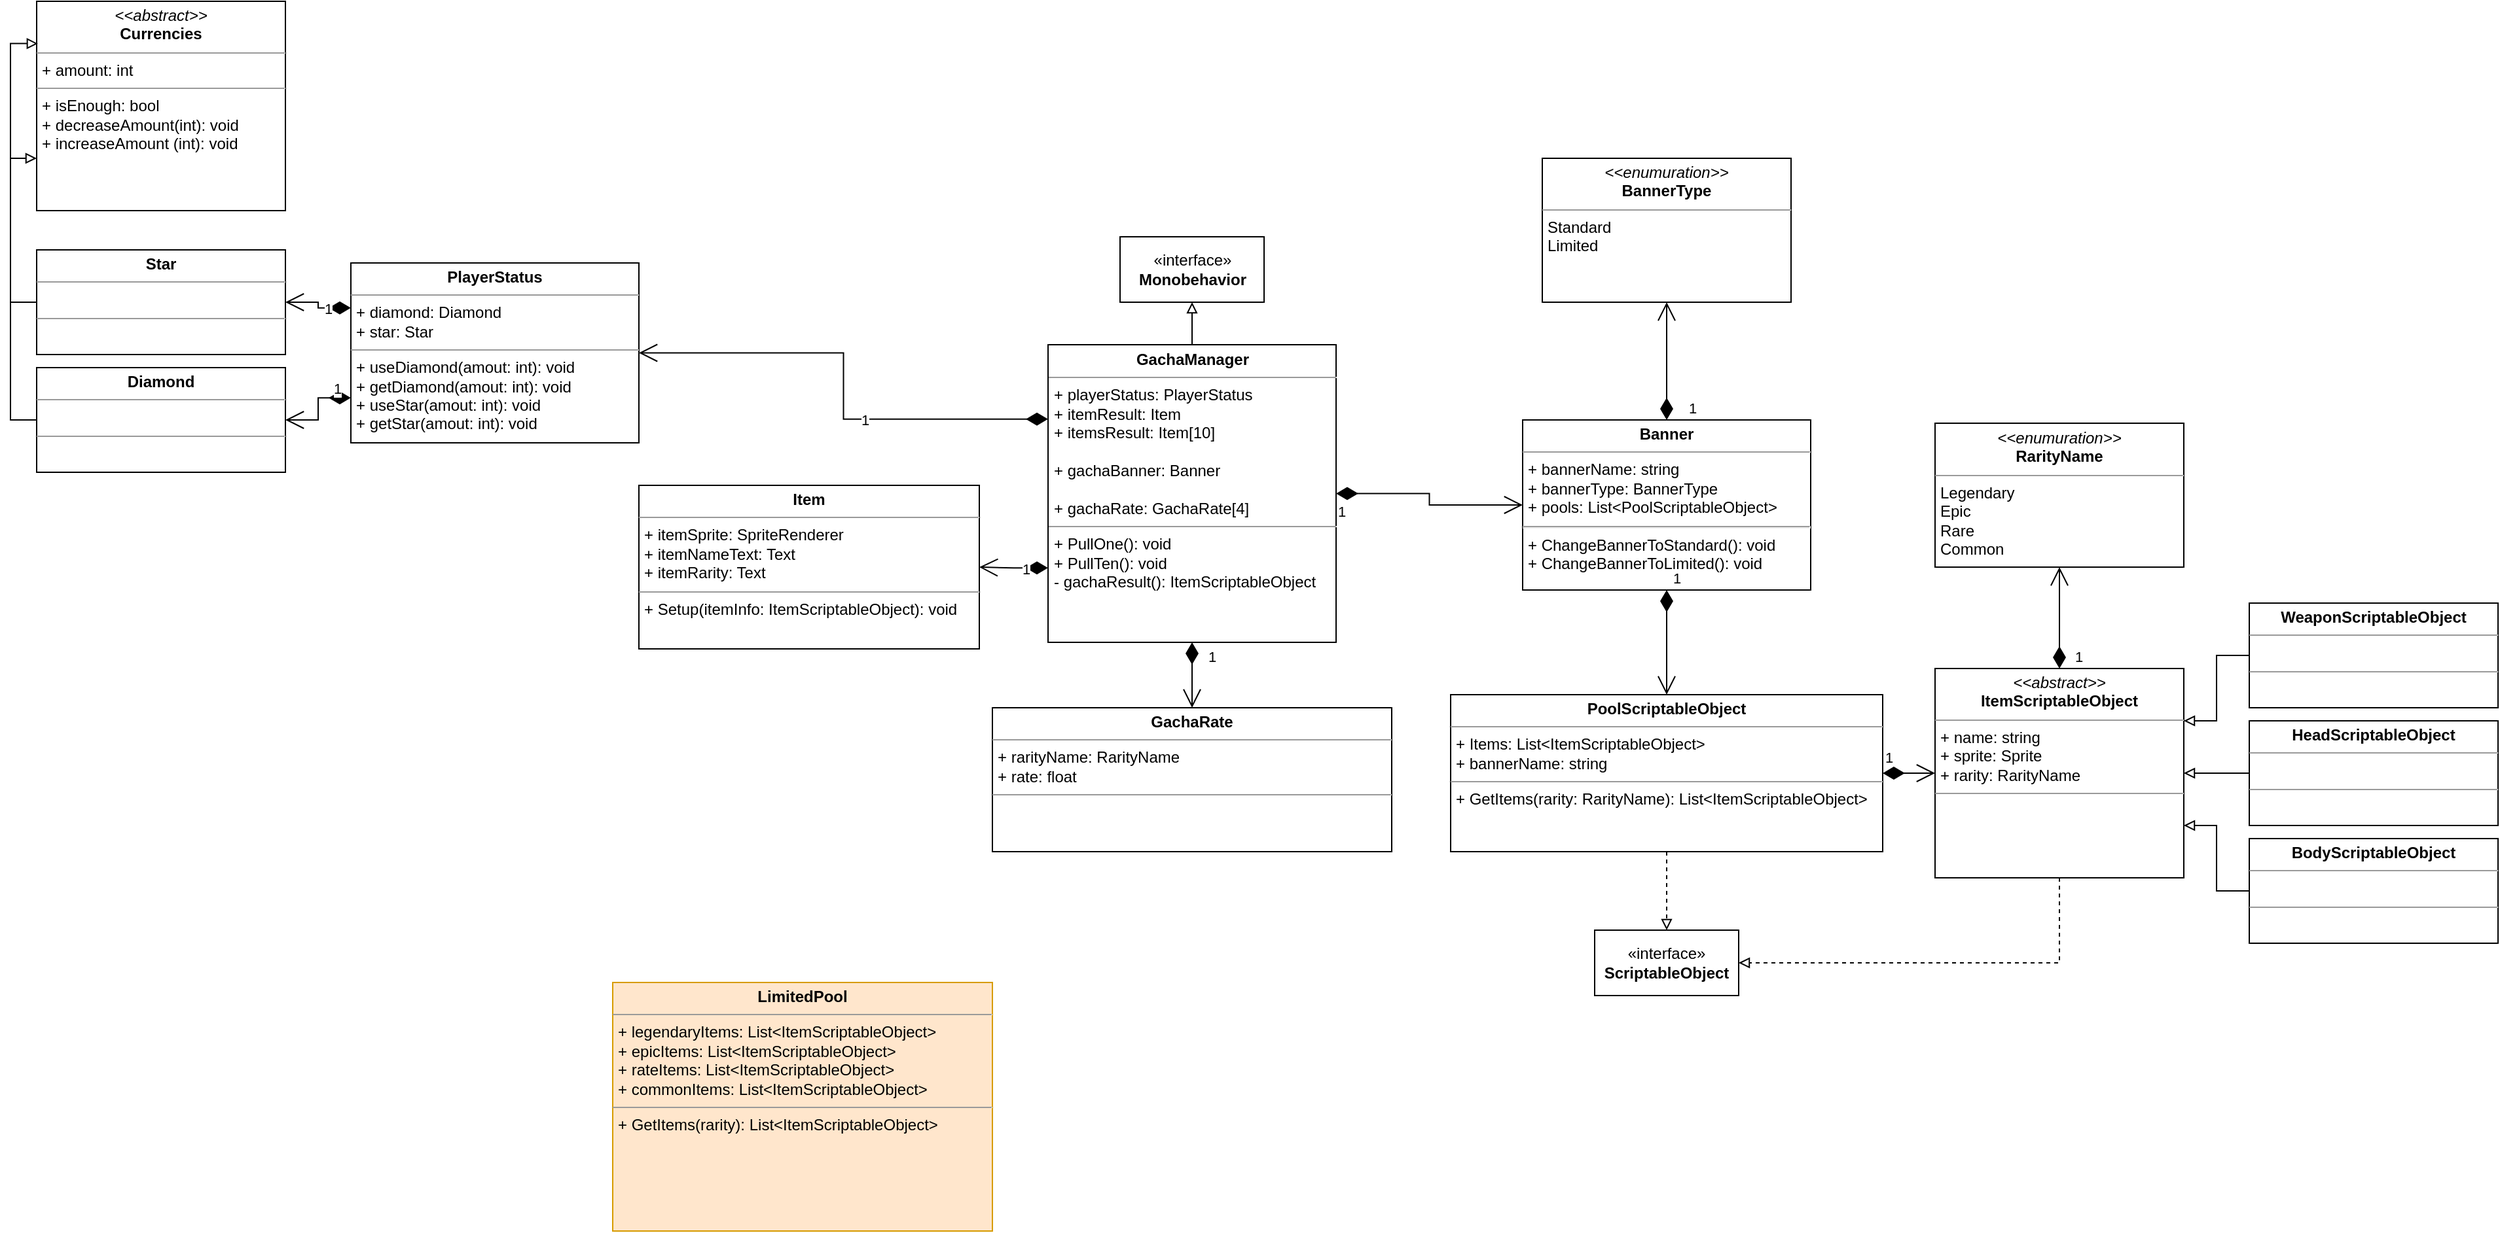 <mxfile version="22.1.18" type="device">
  <diagram id="Gvc8QnW6QOifKobUon8Y" name="Page-1">
    <mxGraphModel dx="2759" dy="1129" grid="1" gridSize="10" guides="1" tooltips="1" connect="1" arrows="1" fold="1" page="1" pageScale="1" pageWidth="850" pageHeight="1100" background="none" math="0" shadow="0">
      <root>
        <mxCell id="0" />
        <mxCell id="1" parent="0" />
        <mxCell id="C9aYE44OSVpwa3tP8DsQ-9" value="&lt;p style=&quot;margin:0px;margin-top:4px;text-align:center;&quot;&gt;&lt;i&gt;&amp;lt;&amp;lt;abstract&amp;gt;&amp;gt;&lt;/i&gt;&lt;br&gt;&lt;b&gt;ItemScriptableObject&lt;/b&gt;&lt;/p&gt;&lt;hr size=&quot;1&quot;&gt;&lt;p style=&quot;margin:0px;margin-left:4px;&quot;&gt;+ name: string&lt;/p&gt;&lt;p style=&quot;margin:0px;margin-left:4px;&quot;&gt;+ sprite: Sprite&lt;br&gt;+ rarity: RarityName&lt;/p&gt;&lt;hr size=&quot;1&quot;&gt;&lt;p style=&quot;margin:0px;margin-left:4px;&quot;&gt;&lt;br&gt;&lt;/p&gt;" style="verticalAlign=top;align=left;overflow=fill;fontSize=12;fontFamily=Helvetica;html=1;whiteSpace=wrap;" parent="1" vertex="1">
          <mxGeometry x="730" y="550" width="190" height="160" as="geometry" />
        </mxCell>
        <mxCell id="NO7t12JwgZtYw3d_4srX-3" style="edgeStyle=orthogonalEdgeStyle;rounded=0;orthogonalLoop=1;jettySize=auto;html=1;exitX=0;exitY=0.5;exitDx=0;exitDy=0;entryX=1;entryY=0.5;entryDx=0;entryDy=0;endArrow=block;endFill=0;" edge="1" parent="1" source="C9aYE44OSVpwa3tP8DsQ-10" target="C9aYE44OSVpwa3tP8DsQ-9">
          <mxGeometry relative="1" as="geometry" />
        </mxCell>
        <mxCell id="C9aYE44OSVpwa3tP8DsQ-10" value="&lt;p style=&quot;margin:0px;margin-top:4px;text-align:center;&quot;&gt;&lt;b style=&quot;border-color: var(--border-color);&quot;&gt;HeadScriptableObject&lt;/b&gt;&lt;br&gt;&lt;/p&gt;&lt;hr size=&quot;1&quot;&gt;&lt;p style=&quot;margin:0px;margin-left:4px;&quot;&gt;&lt;br&gt;&lt;/p&gt;&lt;hr size=&quot;1&quot;&gt;&lt;p style=&quot;margin:0px;margin-left:4px;&quot;&gt;&lt;br&gt;&lt;/p&gt;" style="verticalAlign=top;align=left;overflow=fill;fontSize=12;fontFamily=Helvetica;html=1;whiteSpace=wrap;" parent="1" vertex="1">
          <mxGeometry x="970" y="590" width="190" height="80" as="geometry" />
        </mxCell>
        <mxCell id="NO7t12JwgZtYw3d_4srX-4" style="edgeStyle=orthogonalEdgeStyle;rounded=0;orthogonalLoop=1;jettySize=auto;html=1;exitX=0;exitY=0.5;exitDx=0;exitDy=0;entryX=1;entryY=0.75;entryDx=0;entryDy=0;endArrow=block;endFill=0;" edge="1" parent="1" source="C9aYE44OSVpwa3tP8DsQ-14" target="C9aYE44OSVpwa3tP8DsQ-9">
          <mxGeometry relative="1" as="geometry" />
        </mxCell>
        <mxCell id="C9aYE44OSVpwa3tP8DsQ-14" value="&lt;p style=&quot;margin:0px;margin-top:4px;text-align:center;&quot;&gt;&lt;b style=&quot;border-color: var(--border-color);&quot;&gt;BodyScriptableObject&lt;/b&gt;&lt;br&gt;&lt;/p&gt;&lt;hr size=&quot;1&quot;&gt;&lt;p style=&quot;margin:0px;margin-left:4px;&quot;&gt;&lt;br&gt;&lt;/p&gt;&lt;hr size=&quot;1&quot;&gt;&lt;p style=&quot;margin:0px;margin-left:4px;&quot;&gt;&lt;br&gt;&lt;/p&gt;" style="verticalAlign=top;align=left;overflow=fill;fontSize=12;fontFamily=Helvetica;html=1;whiteSpace=wrap;" parent="1" vertex="1">
          <mxGeometry x="970" y="680" width="190" height="80" as="geometry" />
        </mxCell>
        <mxCell id="NO7t12JwgZtYw3d_4srX-2" style="edgeStyle=orthogonalEdgeStyle;rounded=0;orthogonalLoop=1;jettySize=auto;html=1;exitX=0;exitY=0.5;exitDx=0;exitDy=0;entryX=1;entryY=0.25;entryDx=0;entryDy=0;endArrow=block;endFill=0;" edge="1" parent="1" source="C9aYE44OSVpwa3tP8DsQ-15" target="C9aYE44OSVpwa3tP8DsQ-9">
          <mxGeometry relative="1" as="geometry" />
        </mxCell>
        <mxCell id="C9aYE44OSVpwa3tP8DsQ-15" value="&lt;p style=&quot;margin:0px;margin-top:4px;text-align:center;&quot;&gt;&lt;b&gt;WeaponScriptableObject&lt;/b&gt;&lt;/p&gt;&lt;hr size=&quot;1&quot;&gt;&lt;p style=&quot;margin:0px;margin-left:4px;&quot;&gt;&lt;br&gt;&lt;/p&gt;&lt;hr size=&quot;1&quot;&gt;&lt;p style=&quot;margin:0px;margin-left:4px;&quot;&gt;&lt;br&gt;&lt;/p&gt;" style="verticalAlign=top;align=left;overflow=fill;fontSize=12;fontFamily=Helvetica;html=1;whiteSpace=wrap;" parent="1" vertex="1">
          <mxGeometry x="970" y="500" width="190" height="80" as="geometry" />
        </mxCell>
        <mxCell id="C9aYE44OSVpwa3tP8DsQ-21" value="&lt;p style=&quot;margin:0px;margin-top:4px;text-align:center;&quot;&gt;&lt;i&gt;&amp;lt;&amp;lt;abstract&amp;gt;&amp;gt;&lt;/i&gt;&lt;br&gt;&lt;b&gt;Currencies&lt;/b&gt;&lt;/p&gt;&lt;hr size=&quot;1&quot;&gt;&lt;p style=&quot;margin:0px;margin-left:4px;&quot;&gt;+ amount: int&lt;/p&gt;&lt;hr size=&quot;1&quot;&gt;&lt;p style=&quot;margin:0px;margin-left:4px;&quot;&gt;+ isEnough: bool&lt;/p&gt;&lt;p style=&quot;margin:0px;margin-left:4px;&quot;&gt;+ decreaseAmount(int): void&lt;/p&gt;&lt;p style=&quot;margin:0px;margin-left:4px;&quot;&gt;+ increaseAmount (int): void&lt;/p&gt;" style="verticalAlign=top;align=left;overflow=fill;fontSize=12;fontFamily=Helvetica;html=1;whiteSpace=wrap;" parent="1" vertex="1">
          <mxGeometry x="-720" y="40" width="190" height="160" as="geometry" />
        </mxCell>
        <mxCell id="NO7t12JwgZtYw3d_4srX-5" style="edgeStyle=orthogonalEdgeStyle;rounded=0;orthogonalLoop=1;jettySize=auto;html=1;exitX=0;exitY=0.5;exitDx=0;exitDy=0;endArrow=block;endFill=0;entryX=0.005;entryY=0.202;entryDx=0;entryDy=0;entryPerimeter=0;" edge="1" parent="1" source="C9aYE44OSVpwa3tP8DsQ-22" target="C9aYE44OSVpwa3tP8DsQ-21">
          <mxGeometry relative="1" as="geometry">
            <mxPoint x="-490" y="410" as="targetPoint" />
          </mxGeometry>
        </mxCell>
        <mxCell id="C9aYE44OSVpwa3tP8DsQ-22" value="&lt;p style=&quot;margin:0px;margin-top:4px;text-align:center;&quot;&gt;&lt;b&gt;Diamond&lt;/b&gt;&lt;/p&gt;&lt;hr size=&quot;1&quot;&gt;&lt;p style=&quot;margin:0px;margin-left:4px;&quot;&gt;&lt;br&gt;&lt;/p&gt;&lt;hr size=&quot;1&quot;&gt;&lt;p style=&quot;margin:0px;margin-left:4px;&quot;&gt;&lt;br&gt;&lt;/p&gt;" style="verticalAlign=top;align=left;overflow=fill;fontSize=12;fontFamily=Helvetica;html=1;whiteSpace=wrap;" parent="1" vertex="1">
          <mxGeometry x="-720" y="320" width="190" height="80" as="geometry" />
        </mxCell>
        <mxCell id="NO7t12JwgZtYw3d_4srX-7" style="edgeStyle=orthogonalEdgeStyle;rounded=0;orthogonalLoop=1;jettySize=auto;html=1;exitX=0;exitY=0.5;exitDx=0;exitDy=0;endArrow=block;endFill=0;entryX=0;entryY=0.75;entryDx=0;entryDy=0;" edge="1" parent="1" source="C9aYE44OSVpwa3tP8DsQ-24" target="C9aYE44OSVpwa3tP8DsQ-21">
          <mxGeometry relative="1" as="geometry">
            <mxPoint x="-620" y="537" as="targetPoint" />
          </mxGeometry>
        </mxCell>
        <mxCell id="C9aYE44OSVpwa3tP8DsQ-24" value="&lt;p style=&quot;margin:0px;margin-top:4px;text-align:center;&quot;&gt;&lt;b&gt;Star&lt;/b&gt;&lt;/p&gt;&lt;hr size=&quot;1&quot;&gt;&lt;p style=&quot;margin:0px;margin-left:4px;&quot;&gt;&lt;br&gt;&lt;/p&gt;&lt;hr size=&quot;1&quot;&gt;&lt;p style=&quot;margin:0px;margin-left:4px;&quot;&gt;&lt;br&gt;&lt;/p&gt;" style="verticalAlign=top;align=left;overflow=fill;fontSize=12;fontFamily=Helvetica;html=1;whiteSpace=wrap;" parent="1" vertex="1">
          <mxGeometry x="-720" y="230" width="190" height="80" as="geometry" />
        </mxCell>
        <mxCell id="NO7t12JwgZtYw3d_4srX-8" value="&lt;p style=&quot;margin:0px;margin-top:4px;text-align:center;&quot;&gt;&lt;b&gt;GachaRate&lt;/b&gt;&lt;/p&gt;&lt;hr size=&quot;1&quot;&gt;&lt;p style=&quot;margin:0px;margin-left:4px;&quot;&gt;+ rarityName: RarityName&lt;/p&gt;&lt;p style=&quot;margin:0px;margin-left:4px;&quot;&gt;+ rate: float&lt;/p&gt;&lt;hr size=&quot;1&quot;&gt;&lt;p style=&quot;margin:0px;margin-left:4px;&quot;&gt;&lt;br&gt;&lt;/p&gt;" style="verticalAlign=top;align=left;overflow=fill;fontSize=12;fontFamily=Helvetica;html=1;whiteSpace=wrap;" vertex="1" parent="1">
          <mxGeometry x="10" y="580" width="305" height="110" as="geometry" />
        </mxCell>
        <mxCell id="NO7t12JwgZtYw3d_4srX-11" value="&lt;p style=&quot;margin:0px;margin-top:4px;text-align:center;&quot;&gt;&lt;b&gt;Item&lt;/b&gt;&lt;/p&gt;&lt;hr size=&quot;1&quot;&gt;&lt;p style=&quot;margin:0px;margin-left:4px;&quot;&gt;&lt;span style=&quot;background-color: initial;&quot;&gt;+ itemSprite: SpriteRenderer&lt;/span&gt;&lt;br&gt;&lt;/p&gt;&lt;p style=&quot;margin:0px;margin-left:4px;&quot;&gt;+ itemNameText: Text&lt;/p&gt;&lt;p style=&quot;margin:0px;margin-left:4px;&quot;&gt;+ itemRarity: Text&lt;/p&gt;&lt;hr size=&quot;1&quot;&gt;&lt;p style=&quot;margin:0px;margin-left:4px;&quot;&gt;+ Setup(itemInfo: ItemScriptableObject): void&lt;/p&gt;" style="verticalAlign=top;align=left;overflow=fill;fontSize=12;fontFamily=Helvetica;html=1;whiteSpace=wrap;" vertex="1" parent="1">
          <mxGeometry x="-260" y="410" width="260" height="125" as="geometry" />
        </mxCell>
        <mxCell id="NO7t12JwgZtYw3d_4srX-13" value="&lt;p style=&quot;margin:0px;margin-top:4px;text-align:center;&quot;&gt;&lt;b&gt;GachaManager&lt;/b&gt;&lt;/p&gt;&lt;hr size=&quot;1&quot;&gt;&lt;p style=&quot;margin:0px;margin-left:4px;&quot;&gt;+ playerStatus: PlayerStatus&lt;/p&gt;&lt;p style=&quot;margin:0px;margin-left:4px;&quot;&gt;+ itemResult: Item&lt;/p&gt;&lt;p style=&quot;margin:0px;margin-left:4px;&quot;&gt;+ itemsResult: Item[10]&lt;/p&gt;&lt;p style=&quot;margin:0px;margin-left:4px;&quot;&gt;&lt;br&gt;&lt;/p&gt;&lt;p style=&quot;margin:0px;margin-left:4px;&quot;&gt;+ gachaBanner: Banner&lt;/p&gt;&lt;p style=&quot;margin:0px;margin-left:4px;&quot;&gt;&lt;br&gt;&lt;/p&gt;&lt;p style=&quot;margin:0px;margin-left:4px;&quot;&gt;+ gachaRate: GachaRate[4]&lt;/p&gt;&lt;hr size=&quot;1&quot;&gt;&lt;p style=&quot;margin:0px;margin-left:4px;&quot;&gt;+ PullOne(): void&lt;/p&gt;&lt;p style=&quot;margin:0px;margin-left:4px;&quot;&gt;+ PullTen(): void&lt;/p&gt;&lt;p style=&quot;margin:0px;margin-left:4px;&quot;&gt;- gachaResult(): ItemScriptableObject&lt;/p&gt;" style="verticalAlign=top;align=left;overflow=fill;fontSize=12;fontFamily=Helvetica;html=1;whiteSpace=wrap;" vertex="1" parent="1">
          <mxGeometry x="52.5" y="302.5" width="220" height="227.5" as="geometry" />
        </mxCell>
        <mxCell id="NO7t12JwgZtYw3d_4srX-14" value="«interface»&lt;br&gt;&lt;b&gt;Monobehavior&lt;br&gt;&lt;/b&gt;" style="html=1;whiteSpace=wrap;" vertex="1" parent="1">
          <mxGeometry x="107.5" y="220" width="110" height="50" as="geometry" />
        </mxCell>
        <mxCell id="NO7t12JwgZtYw3d_4srX-15" style="edgeStyle=orthogonalEdgeStyle;rounded=0;orthogonalLoop=1;jettySize=auto;html=1;exitX=0.5;exitY=0;exitDx=0;exitDy=0;entryX=0.5;entryY=1;entryDx=0;entryDy=0;endArrow=block;endFill=0;" edge="1" parent="1" source="NO7t12JwgZtYw3d_4srX-13" target="NO7t12JwgZtYw3d_4srX-14">
          <mxGeometry relative="1" as="geometry">
            <mxPoint x="132.07" y="315" as="sourcePoint" />
            <mxPoint x="132.07" y="285" as="targetPoint" />
          </mxGeometry>
        </mxCell>
        <mxCell id="NO7t12JwgZtYw3d_4srX-16" value="&lt;p style=&quot;margin:0px;margin-top:4px;text-align:center;&quot;&gt;&lt;b&gt;PlayerStatus&lt;/b&gt;&lt;/p&gt;&lt;hr size=&quot;1&quot;&gt;&lt;p style=&quot;margin:0px;margin-left:4px;&quot;&gt;+ diamond: Diamond&lt;/p&gt;&lt;p style=&quot;margin:0px;margin-left:4px;&quot;&gt;+ star: Star&lt;/p&gt;&lt;hr size=&quot;1&quot;&gt;&lt;p style=&quot;margin:0px;margin-left:4px;&quot;&gt;+ useDiamond(amout: int): void&lt;/p&gt;&lt;p style=&quot;margin:0px;margin-left:4px;&quot;&gt;+ getDiamond(amout: int): void&lt;/p&gt;&lt;p style=&quot;margin:0px;margin-left:4px;&quot;&gt;+ useStar(amout: int): void&lt;/p&gt;&lt;p style=&quot;margin:0px;margin-left:4px;&quot;&gt;+ getStar(amout: int): void&lt;/p&gt;" style="verticalAlign=top;align=left;overflow=fill;fontSize=12;fontFamily=Helvetica;html=1;whiteSpace=wrap;" vertex="1" parent="1">
          <mxGeometry x="-480" y="240" width="220" height="137.5" as="geometry" />
        </mxCell>
        <mxCell id="NO7t12JwgZtYw3d_4srX-17" value="&lt;p style=&quot;margin:0px;margin-top:4px;text-align:center;&quot;&gt;&lt;i&gt;&amp;lt;&amp;lt;enumuration&amp;gt;&amp;gt;&lt;/i&gt;&lt;br&gt;&lt;b&gt;RarityName&lt;/b&gt;&lt;/p&gt;&lt;hr size=&quot;1&quot;&gt;&lt;p style=&quot;margin:0px;margin-left:4px;&quot;&gt;Legendary&lt;/p&gt;&lt;p style=&quot;margin:0px;margin-left:4px;&quot;&gt;Epic&lt;/p&gt;&lt;p style=&quot;margin:0px;margin-left:4px;&quot;&gt;Rare&lt;/p&gt;&lt;p style=&quot;margin:0px;margin-left:4px;&quot;&gt;Common&lt;/p&gt;&lt;p style=&quot;margin:0px;margin-left:4px;&quot;&gt;&lt;br&gt;&lt;/p&gt;" style="verticalAlign=top;align=left;overflow=fill;fontSize=12;fontFamily=Helvetica;html=1;whiteSpace=wrap;" vertex="1" parent="1">
          <mxGeometry x="730" y="362.5" width="190" height="110" as="geometry" />
        </mxCell>
        <mxCell id="NO7t12JwgZtYw3d_4srX-21" value="1" style="endArrow=open;html=1;endSize=12;startArrow=diamondThin;startSize=14;startFill=1;edgeStyle=orthogonalEdgeStyle;align=left;verticalAlign=bottom;rounded=0;exitX=0.5;exitY=1;exitDx=0;exitDy=0;entryX=0.5;entryY=0;entryDx=0;entryDy=0;" edge="1" parent="1" source="NO7t12JwgZtYw3d_4srX-13" target="NO7t12JwgZtYw3d_4srX-8">
          <mxGeometry x="-0.2" y="10" relative="1" as="geometry">
            <mxPoint x="162.5" y="535" as="sourcePoint" />
            <mxPoint x="322.5" y="535" as="targetPoint" />
            <mxPoint as="offset" />
          </mxGeometry>
        </mxCell>
        <mxCell id="NO7t12JwgZtYw3d_4srX-22" value="1" style="endArrow=open;html=1;endSize=12;startArrow=diamondThin;startSize=14;startFill=1;edgeStyle=orthogonalEdgeStyle;align=left;verticalAlign=bottom;rounded=0;entryX=0.5;entryY=1;entryDx=0;entryDy=0;exitX=0.5;exitY=0;exitDx=0;exitDy=0;" edge="1" parent="1" source="C9aYE44OSVpwa3tP8DsQ-9" target="NO7t12JwgZtYw3d_4srX-17">
          <mxGeometry x="-1.0" y="-10" relative="1" as="geometry">
            <mxPoint x="790" y="750" as="sourcePoint" />
            <mxPoint x="560" y="850" as="targetPoint" />
            <mxPoint as="offset" />
          </mxGeometry>
        </mxCell>
        <mxCell id="NO7t12JwgZtYw3d_4srX-23" value="&lt;p style=&quot;margin:0px;margin-top:4px;text-align:center;&quot;&gt;&lt;b&gt;LimitedPool&lt;/b&gt;&lt;/p&gt;&lt;hr size=&quot;1&quot;&gt;&lt;p style=&quot;margin:0px;margin-left:4px;&quot;&gt;&lt;span style=&quot;background-color: initial;&quot;&gt;+ legendaryItems: List&amp;lt;ItemScriptableObject&amp;gt;&lt;/span&gt;&lt;br&gt;&lt;/p&gt;&lt;p style=&quot;margin:0px;margin-left:4px;&quot;&gt;+ epicItems:&amp;nbsp;List&amp;lt;ItemScriptableObject&amp;gt;&lt;/p&gt;&lt;p style=&quot;margin:0px;margin-left:4px;&quot;&gt;+ rateItems:&amp;nbsp;List&amp;lt;ItemScriptableObject&amp;gt;&lt;br&gt;&lt;/p&gt;&lt;p style=&quot;margin:0px;margin-left:4px;&quot;&gt;+ commonItems:&amp;nbsp;List&amp;lt;ItemScriptableObject&amp;gt;&lt;br&gt;&lt;/p&gt;&lt;hr size=&quot;1&quot;&gt;&lt;p style=&quot;margin:0px;margin-left:4px;&quot;&gt;+ GetItems(rarity): List&amp;lt;ItemScriptableObject&amp;gt;&lt;/p&gt;" style="verticalAlign=top;align=left;overflow=fill;fontSize=12;fontFamily=Helvetica;html=1;whiteSpace=wrap;fillColor=#ffe6cc;strokeColor=#d79b00;" vertex="1" parent="1">
          <mxGeometry x="-280" y="790" width="290" height="190" as="geometry" />
        </mxCell>
        <mxCell id="NO7t12JwgZtYw3d_4srX-24" value="&lt;p style=&quot;margin:0px;margin-top:4px;text-align:center;&quot;&gt;&lt;b&gt;PoolScriptableObject&lt;/b&gt;&lt;/p&gt;&lt;hr size=&quot;1&quot;&gt;&lt;p style=&quot;margin:0px;margin-left:4px;&quot;&gt;&lt;span style=&quot;background-color: initial;&quot;&gt;+ Items: List&amp;lt;ItemScriptableObject&amp;gt;&lt;/span&gt;&lt;/p&gt;&lt;p style=&quot;margin:0px;margin-left:4px;&quot;&gt;&lt;span style=&quot;background-color: initial;&quot;&gt;+ bannerName: string&lt;/span&gt;&lt;/p&gt;&lt;hr size=&quot;1&quot;&gt;&lt;p style=&quot;margin:0px;margin-left:4px;&quot;&gt;+ GetItems(rarity: RarityName): List&amp;lt;ItemScriptableObject&amp;gt;&lt;/p&gt;" style="verticalAlign=top;align=left;overflow=fill;fontSize=12;fontFamily=Helvetica;html=1;whiteSpace=wrap;" vertex="1" parent="1">
          <mxGeometry x="360" y="570" width="330" height="120" as="geometry" />
        </mxCell>
        <mxCell id="NO7t12JwgZtYw3d_4srX-25" value="&lt;p style=&quot;margin:0px;margin-top:4px;text-align:center;&quot;&gt;&lt;b&gt;Banner&lt;/b&gt;&lt;/p&gt;&lt;hr size=&quot;1&quot;&gt;&lt;p style=&quot;margin:0px;margin-left:4px;&quot;&gt;+ bannerName: string&lt;br&gt;&lt;/p&gt;&lt;p style=&quot;margin:0px;margin-left:4px;&quot;&gt;+ bannerType: BannerType&lt;/p&gt;&lt;p style=&quot;margin:0px;margin-left:4px;&quot;&gt;+ pools: List&amp;lt;PoolScriptableObject&amp;gt;&lt;/p&gt;&lt;hr&gt;&lt;p style=&quot;margin:0px;margin-left:4px;&quot;&gt;+ ChangeBannerToStandard(): void&lt;/p&gt;&lt;p style=&quot;margin:0px;margin-left:4px;&quot;&gt;+ ChangeBannerToLimited(): void&lt;br&gt;&lt;/p&gt;" style="verticalAlign=top;align=left;overflow=fill;fontSize=12;fontFamily=Helvetica;html=1;whiteSpace=wrap;" vertex="1" parent="1">
          <mxGeometry x="415" y="360" width="220" height="130" as="geometry" />
        </mxCell>
        <mxCell id="NO7t12JwgZtYw3d_4srX-27" value="&lt;p style=&quot;margin:0px;margin-top:4px;text-align:center;&quot;&gt;&lt;i&gt;&amp;lt;&amp;lt;enumuration&amp;gt;&amp;gt;&lt;/i&gt;&lt;br&gt;&lt;b&gt;BannerType&lt;/b&gt;&lt;/p&gt;&lt;hr size=&quot;1&quot;&gt;&lt;p style=&quot;margin:0px;margin-left:4px;&quot;&gt;Standard&lt;/p&gt;&lt;p style=&quot;margin:0px;margin-left:4px;&quot;&gt;Limited&lt;/p&gt;&lt;p style=&quot;margin:0px;margin-left:4px;&quot;&gt;&lt;br&gt;&lt;/p&gt;" style="verticalAlign=top;align=left;overflow=fill;fontSize=12;fontFamily=Helvetica;html=1;whiteSpace=wrap;" vertex="1" parent="1">
          <mxGeometry x="430" y="160" width="190" height="110" as="geometry" />
        </mxCell>
        <mxCell id="NO7t12JwgZtYw3d_4srX-28" value="1" style="endArrow=open;html=1;endSize=12;startArrow=diamondThin;startSize=14;startFill=1;edgeStyle=orthogonalEdgeStyle;align=left;verticalAlign=bottom;rounded=0;exitX=0.5;exitY=0;exitDx=0;exitDy=0;entryX=0.5;entryY=1;entryDx=0;entryDy=0;" edge="1" parent="1" source="NO7t12JwgZtYw3d_4srX-25" target="NO7t12JwgZtYw3d_4srX-27">
          <mxGeometry x="-1" y="-15" relative="1" as="geometry">
            <mxPoint x="820" y="660" as="sourcePoint" />
            <mxPoint x="820" y="710" as="targetPoint" />
            <mxPoint as="offset" />
          </mxGeometry>
        </mxCell>
        <mxCell id="NO7t12JwgZtYw3d_4srX-29" value="«interface»&lt;br&gt;&lt;b&gt;ScriptableObject&lt;br&gt;&lt;/b&gt;" style="html=1;whiteSpace=wrap;" vertex="1" parent="1">
          <mxGeometry x="470" y="750" width="110" height="50" as="geometry" />
        </mxCell>
        <mxCell id="NO7t12JwgZtYw3d_4srX-30" style="edgeStyle=orthogonalEdgeStyle;rounded=0;orthogonalLoop=1;jettySize=auto;html=1;exitX=0.5;exitY=1;exitDx=0;exitDy=0;entryX=0.5;entryY=0;entryDx=0;entryDy=0;endArrow=block;endFill=0;dashed=1;" edge="1" parent="1" source="NO7t12JwgZtYw3d_4srX-24" target="NO7t12JwgZtYw3d_4srX-29">
          <mxGeometry relative="1" as="geometry">
            <mxPoint x="402.5" y="730" as="sourcePoint" />
            <mxPoint x="402.5" y="700" as="targetPoint" />
          </mxGeometry>
        </mxCell>
        <mxCell id="NO7t12JwgZtYw3d_4srX-31" value="1" style="endArrow=open;html=1;endSize=12;startArrow=diamondThin;startSize=14;startFill=1;edgeStyle=orthogonalEdgeStyle;align=left;verticalAlign=bottom;rounded=0;exitX=0.5;exitY=1;exitDx=0;exitDy=0;entryX=0.5;entryY=0;entryDx=0;entryDy=0;" edge="1" parent="1" source="NO7t12JwgZtYw3d_4srX-25" target="NO7t12JwgZtYw3d_4srX-24">
          <mxGeometry x="-1" y="3" relative="1" as="geometry">
            <mxPoint x="570" y="760.5" as="sourcePoint" />
            <mxPoint x="610" y="760.5" as="targetPoint" />
          </mxGeometry>
        </mxCell>
        <mxCell id="NO7t12JwgZtYw3d_4srX-33" value="1" style="endArrow=open;html=1;endSize=12;startArrow=diamondThin;startSize=14;startFill=1;edgeStyle=orthogonalEdgeStyle;align=left;verticalAlign=bottom;rounded=0;exitX=1;exitY=0.5;exitDx=0;exitDy=0;entryX=0;entryY=0.5;entryDx=0;entryDy=0;" edge="1" parent="1" source="NO7t12JwgZtYw3d_4srX-24" target="C9aYE44OSVpwa3tP8DsQ-9">
          <mxGeometry x="-1" y="3" relative="1" as="geometry">
            <mxPoint x="690" y="720" as="sourcePoint" />
            <mxPoint x="690" y="760" as="targetPoint" />
          </mxGeometry>
        </mxCell>
        <mxCell id="NO7t12JwgZtYw3d_4srX-34" style="edgeStyle=orthogonalEdgeStyle;rounded=0;orthogonalLoop=1;jettySize=auto;html=1;exitX=0.5;exitY=1;exitDx=0;exitDy=0;entryX=1;entryY=0.5;entryDx=0;entryDy=0;endArrow=block;endFill=0;dashed=1;" edge="1" parent="1" source="C9aYE44OSVpwa3tP8DsQ-9" target="NO7t12JwgZtYw3d_4srX-29">
          <mxGeometry relative="1" as="geometry">
            <mxPoint x="810" y="730" as="sourcePoint" />
            <mxPoint x="810" y="830" as="targetPoint" />
          </mxGeometry>
        </mxCell>
        <mxCell id="NO7t12JwgZtYw3d_4srX-35" value="1" style="endArrow=open;html=1;endSize=12;startArrow=diamondThin;startSize=14;startFill=1;edgeStyle=orthogonalEdgeStyle;align=left;verticalAlign=bottom;rounded=0;entryX=0;entryY=0.5;entryDx=0;entryDy=0;exitX=1;exitY=0.5;exitDx=0;exitDy=0;" edge="1" parent="1" source="NO7t12JwgZtYw3d_4srX-13" target="NO7t12JwgZtYw3d_4srX-25">
          <mxGeometry x="-1" y="-22" relative="1" as="geometry">
            <mxPoint x="320" y="450" as="sourcePoint" />
            <mxPoint x="340" y="385" as="targetPoint" />
            <mxPoint y="1" as="offset" />
          </mxGeometry>
        </mxCell>
        <mxCell id="NO7t12JwgZtYw3d_4srX-36" value="1" style="endArrow=open;html=1;endSize=12;startArrow=diamondThin;startSize=14;startFill=1;edgeStyle=orthogonalEdgeStyle;align=left;verticalAlign=bottom;rounded=0;exitX=0;exitY=0.75;exitDx=0;exitDy=0;entryX=1;entryY=0.5;entryDx=0;entryDy=0;" edge="1" parent="1" source="NO7t12JwgZtYw3d_4srX-13" target="NO7t12JwgZtYw3d_4srX-11">
          <mxGeometry x="-0.2" y="10" relative="1" as="geometry">
            <mxPoint x="10.5" y="490" as="sourcePoint" />
            <mxPoint x="10.5" y="540" as="targetPoint" />
            <mxPoint as="offset" />
          </mxGeometry>
        </mxCell>
        <mxCell id="NO7t12JwgZtYw3d_4srX-37" value="1" style="endArrow=open;html=1;endSize=12;startArrow=diamondThin;startSize=14;startFill=1;edgeStyle=orthogonalEdgeStyle;align=left;verticalAlign=bottom;rounded=0;exitX=0;exitY=0.25;exitDx=0;exitDy=0;entryX=1;entryY=0.5;entryDx=0;entryDy=0;" edge="1" parent="1" source="NO7t12JwgZtYw3d_4srX-13" target="NO7t12JwgZtYw3d_4srX-16">
          <mxGeometry x="-0.2" y="10" relative="1" as="geometry">
            <mxPoint x="-32" y="301.2" as="sourcePoint" />
            <mxPoint x="-90" y="301.2" as="targetPoint" />
            <mxPoint as="offset" />
          </mxGeometry>
        </mxCell>
        <mxCell id="NO7t12JwgZtYw3d_4srX-39" value="1" style="endArrow=open;html=1;endSize=12;startArrow=diamondThin;startSize=14;startFill=1;edgeStyle=orthogonalEdgeStyle;align=left;verticalAlign=bottom;rounded=0;exitX=0;exitY=0.25;exitDx=0;exitDy=0;entryX=1;entryY=0.5;entryDx=0;entryDy=0;" edge="1" parent="1" source="NO7t12JwgZtYw3d_4srX-16" target="C9aYE44OSVpwa3tP8DsQ-24">
          <mxGeometry x="-0.2" y="10" relative="1" as="geometry">
            <mxPoint x="-177" y="170.25" as="sourcePoint" />
            <mxPoint x="-490" y="120.25" as="targetPoint" />
            <mxPoint as="offset" />
          </mxGeometry>
        </mxCell>
        <mxCell id="NO7t12JwgZtYw3d_4srX-40" value="1" style="endArrow=open;html=1;endSize=12;startArrow=diamondThin;startSize=14;startFill=1;edgeStyle=orthogonalEdgeStyle;align=left;verticalAlign=bottom;rounded=0;entryX=1;entryY=0.5;entryDx=0;entryDy=0;exitX=0;exitY=0.75;exitDx=0;exitDy=0;" edge="1" parent="1" source="NO7t12JwgZtYw3d_4srX-16" target="C9aYE44OSVpwa3tP8DsQ-22">
          <mxGeometry x="-0.2" y="10" relative="1" as="geometry">
            <mxPoint x="-470" y="454" as="sourcePoint" />
            <mxPoint x="-520" y="450" as="targetPoint" />
            <mxPoint as="offset" />
          </mxGeometry>
        </mxCell>
      </root>
    </mxGraphModel>
  </diagram>
</mxfile>
